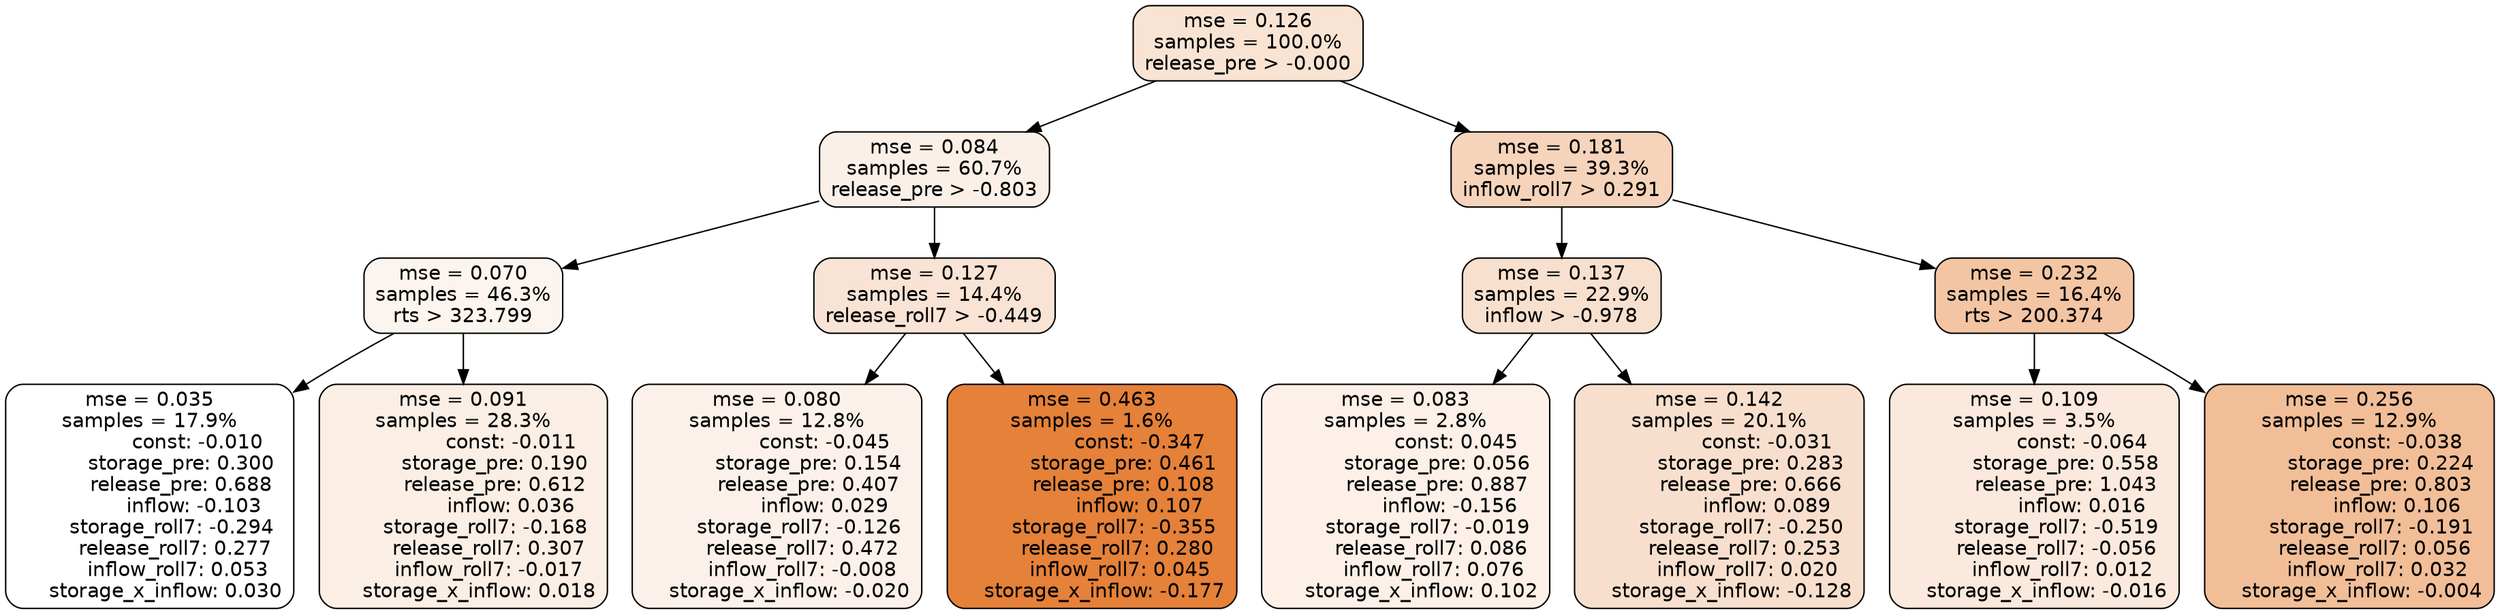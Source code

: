 digraph tree {
node [shape=rectangle, style="filled, rounded", color="black", fontname=helvetica] ;
edge [fontname=helvetica] ;
	"0" [label="mse = 0.126
samples = 100.0%
release_pre > -0.000", fillcolor="#f9e4d4"]
	"1" [label="mse = 0.084
samples = 60.7%
release_pre > -0.803", fillcolor="#fbf0e8"]
	"8" [label="mse = 0.181
samples = 39.3%
inflow_roll7 > 0.291", fillcolor="#f6d3bb"]
	"5" [label="mse = 0.070
samples = 46.3%
rts > 323.799", fillcolor="#fcf4ee"]
	"2" [label="mse = 0.127
samples = 14.4%
release_roll7 > -0.449", fillcolor="#f9e3d4"]
	"9" [label="mse = 0.137
samples = 22.9%
inflow > -0.978", fillcolor="#f8e0cf"]
	"12" [label="mse = 0.232
samples = 16.4%
rts > 200.374", fillcolor="#f3c5a3"]
	"7" [label="mse = 0.035
samples = 17.9%
               const: -0.010
          storage_pre: 0.300
          release_pre: 0.688
              inflow: -0.103
       storage_roll7: -0.294
        release_roll7: 0.277
         inflow_roll7: 0.053
     storage_x_inflow: 0.030", fillcolor="#ffffff"]
	"6" [label="mse = 0.091
samples = 28.3%
               const: -0.011
          storage_pre: 0.190
          release_pre: 0.612
               inflow: 0.036
       storage_roll7: -0.168
        release_roll7: 0.307
        inflow_roll7: -0.017
     storage_x_inflow: 0.018", fillcolor="#fbeee5"]
	"3" [label="mse = 0.080
samples = 12.8%
               const: -0.045
          storage_pre: 0.154
          release_pre: 0.407
               inflow: 0.029
       storage_roll7: -0.126
        release_roll7: 0.472
        inflow_roll7: -0.008
    storage_x_inflow: -0.020", fillcolor="#fcf1ea"]
	"4" [label="mse = 0.463
samples = 1.6%
               const: -0.347
          storage_pre: 0.461
          release_pre: 0.108
               inflow: 0.107
       storage_roll7: -0.355
        release_roll7: 0.280
         inflow_roll7: 0.045
    storage_x_inflow: -0.177", fillcolor="#e58139"]
	"10" [label="mse = 0.083
samples = 2.8%
                const: 0.045
          storage_pre: 0.056
          release_pre: 0.887
              inflow: -0.156
       storage_roll7: -0.019
        release_roll7: 0.086
         inflow_roll7: 0.076
     storage_x_inflow: 0.102", fillcolor="#fcf0e8"]
	"11" [label="mse = 0.142
samples = 20.1%
               const: -0.031
          storage_pre: 0.283
          release_pre: 0.666
               inflow: 0.089
       storage_roll7: -0.250
        release_roll7: 0.253
         inflow_roll7: 0.020
    storage_x_inflow: -0.128", fillcolor="#f8dfcd"]
	"14" [label="mse = 0.109
samples = 3.5%
               const: -0.064
          storage_pre: 0.558
          release_pre: 1.043
               inflow: 0.016
       storage_roll7: -0.519
       release_roll7: -0.056
         inflow_roll7: 0.012
    storage_x_inflow: -0.016", fillcolor="#fae9dc"]
	"13" [label="mse = 0.256
samples = 12.9%
               const: -0.038
          storage_pre: 0.224
          release_pre: 0.803
               inflow: 0.106
       storage_roll7: -0.191
        release_roll7: 0.056
         inflow_roll7: 0.032
    storage_x_inflow: -0.004", fillcolor="#f1be98"]

	"0" -> "1"
	"0" -> "8"
	"1" -> "2"
	"1" -> "5"
	"8" -> "9"
	"8" -> "12"
	"5" -> "6"
	"5" -> "7"
	"2" -> "3"
	"2" -> "4"
	"9" -> "10"
	"9" -> "11"
	"12" -> "13"
	"12" -> "14"
}